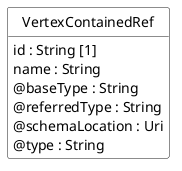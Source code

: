 @startuml
hide circle
hide methods
hide stereotype
show <<Enumeration>> stereotype
skinparam class {
   BackgroundColor<<Enumeration>> #E6F5F7
   BackgroundColor<<Ref>> #FFFFE0
   BackgroundColor<<Pivot>> #FFFFFFF
   BackgroundColor<<SimpleType>> #E2F0DA
   BackgroundColor #FCF2E3
}

class VertexContainedRef <<Pivot>> {
    id : String [1]
    name : String
    @baseType : String
    @referredType : String
    @schemaLocation : Uri
    @type : String
}


@enduml